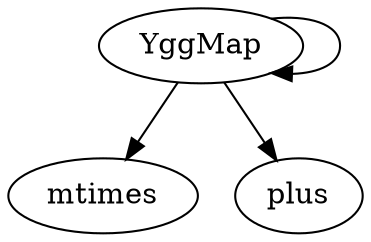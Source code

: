 /* Created by mdot for Matlab */
digraph m2html {
  YggMap -> YggMap;
  YggMap -> mtimes;
  YggMap -> plus;

  YggMap [URL="YggMap.html"];
  mtimes [URL="mtimes.html"];
  plus [URL="plus.html"];
}